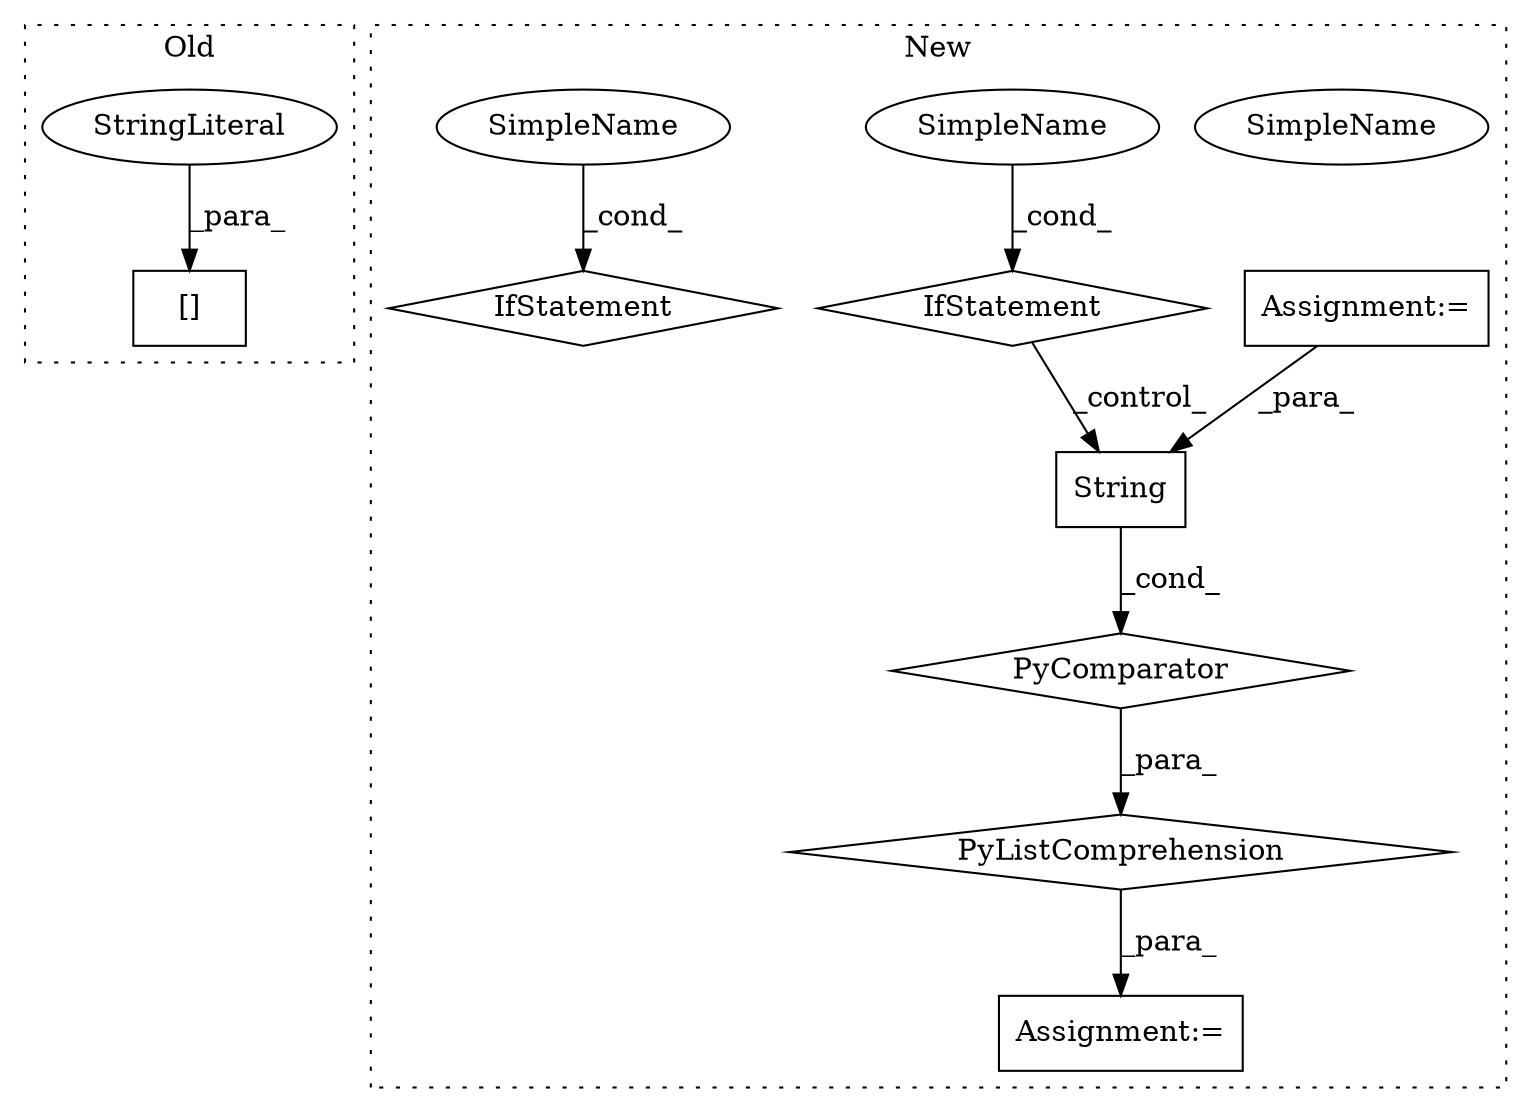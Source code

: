 digraph G {
subgraph cluster0 {
1 [label="[]" a="2" s="2336,2427" l="74,1" shape="box"];
3 [label="StringLiteral" a="45" s="2410" l="17" shape="ellipse"];
label = "Old";
style="dotted";
}
subgraph cluster1 {
2 [label="String" a="32" s="2880,2888" l="7,1" shape="box"];
4 [label="Assignment:=" a="7" s="2820" l="1" shape="box"];
5 [label="Assignment:=" a="7" s="2988" l="36" shape="box"];
6 [label="IfStatement" a="25" s="2988" l="36" shape="diamond"];
7 [label="SimpleName" a="42" s="3019" l="5" shape="ellipse"];
8 [label="PyListComprehension" a="109" s="2850" l="182" shape="diamond"];
9 [label="PyComparator" a="113" s="2988" l="36" shape="diamond"];
10 [label="IfStatement" a="25" s="2648" l="29" shape="diamond"];
11 [label="SimpleName" a="42" s="3019" l="5" shape="ellipse"];
12 [label="SimpleName" a="42" s="2672" l="5" shape="ellipse"];
label = "New";
style="dotted";
}
2 -> 9 [label="_cond_"];
3 -> 1 [label="_para_"];
5 -> 2 [label="_para_"];
6 -> 2 [label="_control_"];
8 -> 4 [label="_para_"];
9 -> 8 [label="_para_"];
11 -> 6 [label="_cond_"];
12 -> 10 [label="_cond_"];
}